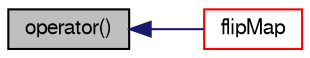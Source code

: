 digraph "operator()"
{
  bgcolor="transparent";
  edge [fontname="FreeSans",fontsize="10",labelfontname="FreeSans",labelfontsize="10"];
  node [fontname="FreeSans",fontsize="10",shape=record];
  rankdir="LR";
  Node1808 [label="operator()",height=0.2,width=0.4,color="black", fillcolor="grey75", style="filled", fontcolor="black"];
  Node1808 -> Node1809 [dir="back",color="midnightblue",fontsize="10",style="solid",fontname="FreeSans"];
  Node1809 [label="flipMap",height=0.2,width=0.4,color="red",URL="$a27510.html#a03ecd61e4e943657de29efcacd488b19",tooltip="Return face flip map. "];
}
